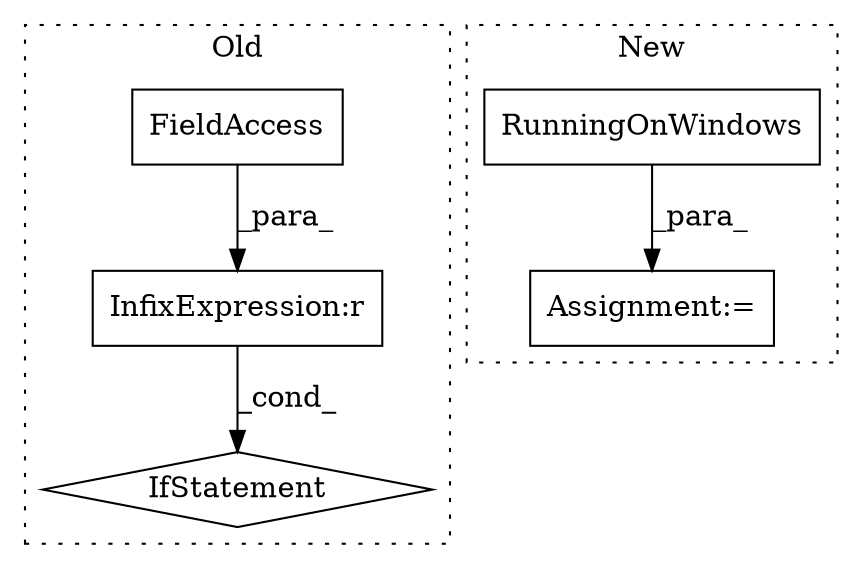 digraph G {
subgraph cluster0 {
1 [label="IfStatement" a="25" s="10247" l="3" shape="diamond"];
3 [label="InfixExpression:r" a="27" s="10235" l="4" shape="box"];
4 [label="FieldAccess" a="22" s="10228" l="7" shape="box"];
label = "Old";
style="dotted";
}
subgraph cluster1 {
2 [label="RunningOnWindows" a="32" s="9787" l="18" shape="box"];
5 [label="Assignment:=" a="7" s="9786" l="1" shape="box"];
label = "New";
style="dotted";
}
2 -> 5 [label="_para_"];
3 -> 1 [label="_cond_"];
4 -> 3 [label="_para_"];
}